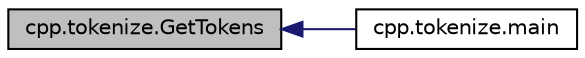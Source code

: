 digraph "cpp.tokenize.GetTokens"
{
  edge [fontname="Helvetica",fontsize="10",labelfontname="Helvetica",labelfontsize="10"];
  node [fontname="Helvetica",fontsize="10",shape=record];
  rankdir="LR";
  Node11 [label="cpp.tokenize.GetTokens",height=0.2,width=0.4,color="black", fillcolor="grey75", style="filled", fontcolor="black"];
  Node11 -> Node12 [dir="back",color="midnightblue",fontsize="10",style="solid",fontname="Helvetica"];
  Node12 [label="cpp.tokenize.main",height=0.2,width=0.4,color="black", fillcolor="white", style="filled",URL="$d7/d88/namespacecpp_1_1tokenize.html#ae666c331b4bd7d1f3e8956c78cc6f3a4"];
}
